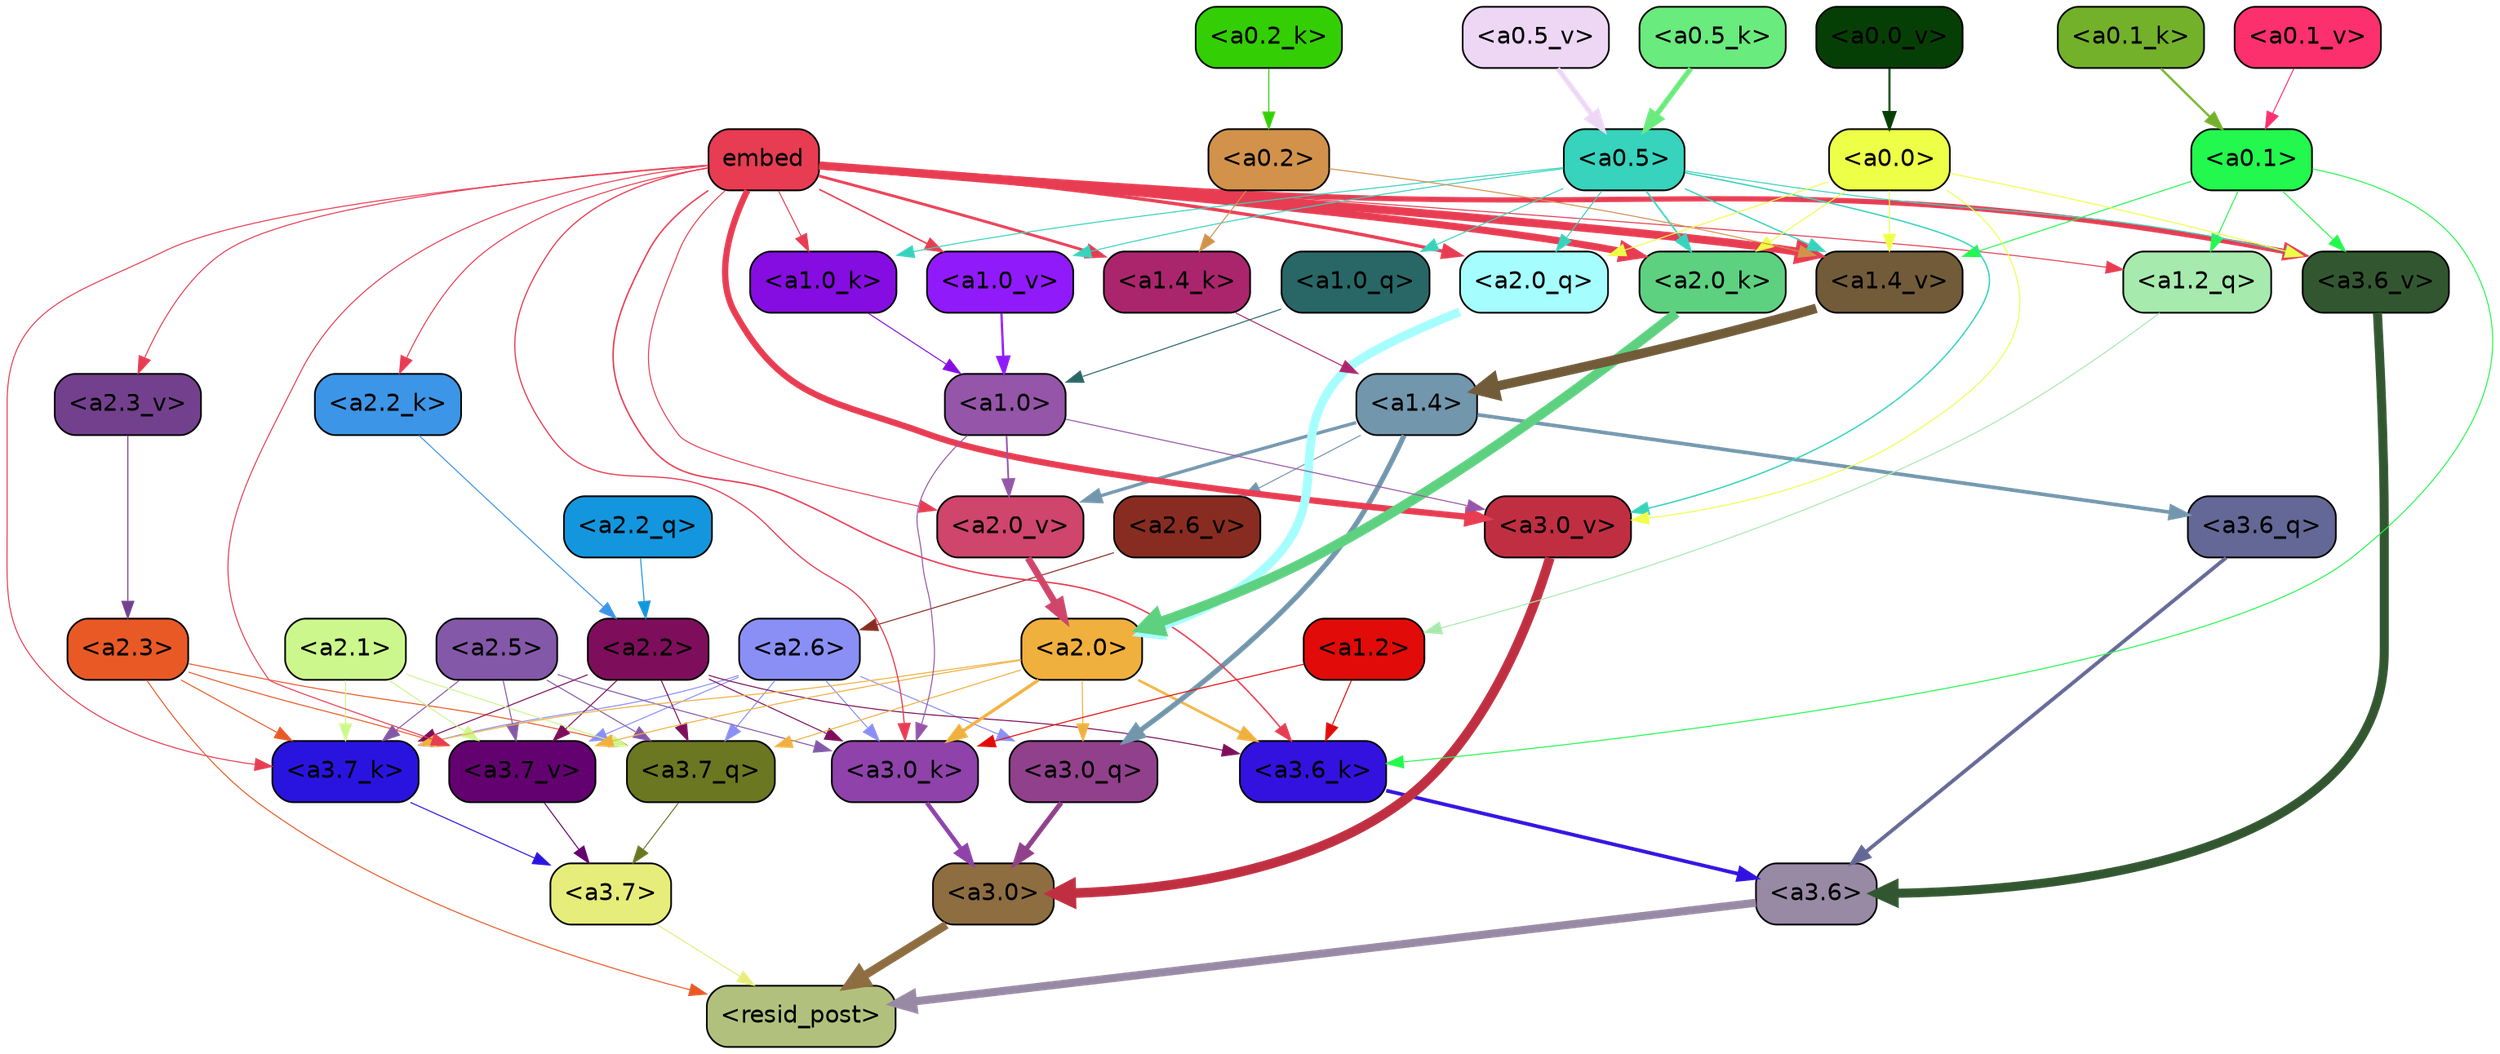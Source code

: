 strict digraph "" {
	graph [bgcolor=transparent,
		layout=dot,
		overlap=false,
		splines=true
	];
	"<a3.7>"	[color=black,
		fillcolor="#e7ed7b",
		fontname=Helvetica,
		shape=box,
		style="filled, rounded"];
	"<resid_post>"	[color=black,
		fillcolor="#b1c17d",
		fontname=Helvetica,
		shape=box,
		style="filled, rounded"];
	"<a3.7>" -> "<resid_post>"	[color="#e7ed7b",
		penwidth=0.6];
	"<a3.6>"	[color=black,
		fillcolor="#9889a5",
		fontname=Helvetica,
		shape=box,
		style="filled, rounded"];
	"<a3.6>" -> "<resid_post>"	[color="#9889a5",
		penwidth=4.7534414529800415];
	"<a3.0>"	[color=black,
		fillcolor="#8e6d41",
		fontname=Helvetica,
		shape=box,
		style="filled, rounded"];
	"<a3.0>" -> "<resid_post>"	[color="#8e6d41",
		penwidth=4.898576855659485];
	"<a2.3>"	[color=black,
		fillcolor="#e95926",
		fontname=Helvetica,
		shape=box,
		style="filled, rounded"];
	"<a2.3>" -> "<resid_post>"	[color="#e95926",
		penwidth=0.6];
	"<a3.7_q>"	[color=black,
		fillcolor="#6b7721",
		fontname=Helvetica,
		shape=box,
		style="filled, rounded"];
	"<a2.3>" -> "<a3.7_q>"	[color="#e95926",
		penwidth=0.6];
	"<a3.7_k>"	[color=black,
		fillcolor="#2914df",
		fontname=Helvetica,
		shape=box,
		style="filled, rounded"];
	"<a2.3>" -> "<a3.7_k>"	[color="#e95926",
		penwidth=0.6];
	"<a3.7_v>"	[color=black,
		fillcolor="#630170",
		fontname=Helvetica,
		shape=box,
		style="filled, rounded"];
	"<a2.3>" -> "<a3.7_v>"	[color="#e95926",
		penwidth=0.6];
	"<a3.7_q>" -> "<a3.7>"	[color="#6b7721",
		penwidth=0.6];
	"<a3.6_q>"	[color=black,
		fillcolor="#646896",
		fontname=Helvetica,
		shape=box,
		style="filled, rounded"];
	"<a3.6_q>" -> "<a3.6>"	[color="#646896",
		penwidth=2.160832464694977];
	"<a3.0_q>"	[color=black,
		fillcolor="#91408c",
		fontname=Helvetica,
		shape=box,
		style="filled, rounded"];
	"<a3.0_q>" -> "<a3.0>"	[color="#91408c",
		penwidth=2.870753765106201];
	"<a3.7_k>" -> "<a3.7>"	[color="#2914df",
		penwidth=0.6];
	"<a3.6_k>"	[color=black,
		fillcolor="#3312df",
		fontname=Helvetica,
		shape=box,
		style="filled, rounded"];
	"<a3.6_k>" -> "<a3.6>"	[color="#3312df",
		penwidth=2.13908451795578];
	"<a3.0_k>"	[color=black,
		fillcolor="#8e42aa",
		fontname=Helvetica,
		shape=box,
		style="filled, rounded"];
	"<a3.0_k>" -> "<a3.0>"	[color="#8e42aa",
		penwidth=2.520303964614868];
	"<a3.7_v>" -> "<a3.7>"	[color="#630170",
		penwidth=0.6];
	"<a3.6_v>"	[color=black,
		fillcolor="#325730",
		fontname=Helvetica,
		shape=box,
		style="filled, rounded"];
	"<a3.6_v>" -> "<a3.6>"	[color="#325730",
		penwidth=5.297133803367615];
	"<a3.0_v>"	[color=black,
		fillcolor="#c02f41",
		fontname=Helvetica,
		shape=box,
		style="filled, rounded"];
	"<a3.0_v>" -> "<a3.0>"	[color="#c02f41",
		penwidth=5.680712580680847];
	"<a2.6>"	[color=black,
		fillcolor="#8a8ff5",
		fontname=Helvetica,
		shape=box,
		style="filled, rounded"];
	"<a2.6>" -> "<a3.7_q>"	[color="#8a8ff5",
		penwidth=0.6];
	"<a2.6>" -> "<a3.0_q>"	[color="#8a8ff5",
		penwidth=0.6];
	"<a2.6>" -> "<a3.7_k>"	[color="#8a8ff5",
		penwidth=0.6];
	"<a2.6>" -> "<a3.0_k>"	[color="#8a8ff5",
		penwidth=0.6];
	"<a2.6>" -> "<a3.7_v>"	[color="#8a8ff5",
		penwidth=0.6];
	"<a2.5>"	[color=black,
		fillcolor="#8458a8",
		fontname=Helvetica,
		shape=box,
		style="filled, rounded"];
	"<a2.5>" -> "<a3.7_q>"	[color="#8458a8",
		penwidth=0.6];
	"<a2.5>" -> "<a3.7_k>"	[color="#8458a8",
		penwidth=0.6];
	"<a2.5>" -> "<a3.0_k>"	[color="#8458a8",
		penwidth=0.6];
	"<a2.5>" -> "<a3.7_v>"	[color="#8458a8",
		penwidth=0.6];
	"<a2.2>"	[color=black,
		fillcolor="#7e0e5b",
		fontname=Helvetica,
		shape=box,
		style="filled, rounded"];
	"<a2.2>" -> "<a3.7_q>"	[color="#7e0e5b",
		penwidth=0.6];
	"<a2.2>" -> "<a3.7_k>"	[color="#7e0e5b",
		penwidth=0.6];
	"<a2.2>" -> "<a3.6_k>"	[color="#7e0e5b",
		penwidth=0.6];
	"<a2.2>" -> "<a3.0_k>"	[color="#7e0e5b",
		penwidth=0.6];
	"<a2.2>" -> "<a3.7_v>"	[color="#7e0e5b",
		penwidth=0.6];
	"<a2.1>"	[color=black,
		fillcolor="#ccf78c",
		fontname=Helvetica,
		shape=box,
		style="filled, rounded"];
	"<a2.1>" -> "<a3.7_q>"	[color="#ccf78c",
		penwidth=0.6];
	"<a2.1>" -> "<a3.7_k>"	[color="#ccf78c",
		penwidth=0.6];
	"<a2.1>" -> "<a3.7_v>"	[color="#ccf78c",
		penwidth=0.6];
	"<a2.0>"	[color=black,
		fillcolor="#f0b03e",
		fontname=Helvetica,
		shape=box,
		style="filled, rounded"];
	"<a2.0>" -> "<a3.7_q>"	[color="#f0b03e",
		penwidth=0.6];
	"<a2.0>" -> "<a3.0_q>"	[color="#f0b03e",
		penwidth=0.6];
	"<a2.0>" -> "<a3.7_k>"	[color="#f0b03e",
		penwidth=0.6];
	"<a2.0>" -> "<a3.6_k>"	[color="#f0b03e",
		penwidth=1.4784413101151586];
	"<a2.0>" -> "<a3.0_k>"	[color="#f0b03e",
		penwidth=1.8858084231615067];
	"<a2.0>" -> "<a3.7_v>"	[color="#f0b03e",
		penwidth=0.6];
	"<a1.4>"	[color=black,
		fillcolor="#7296ac",
		fontname=Helvetica,
		shape=box,
		style="filled, rounded"];
	"<a1.4>" -> "<a3.6_q>"	[color="#7296ac",
		penwidth=2.149975523352623];
	"<a1.4>" -> "<a3.0_q>"	[color="#7296ac",
		penwidth=3.0018038749694824];
	"<a2.6_v>"	[color=black,
		fillcolor="#882c21",
		fontname=Helvetica,
		shape=box,
		style="filled, rounded"];
	"<a1.4>" -> "<a2.6_v>"	[color="#7296ac",
		penwidth=0.6];
	"<a2.0_v>"	[color=black,
		fillcolor="#cf456b",
		fontname=Helvetica,
		shape=box,
		style="filled, rounded"];
	"<a1.4>" -> "<a2.0_v>"	[color="#7296ac",
		penwidth=1.925402581691742];
	embed	[color=black,
		fillcolor="#e73c52",
		fontname=Helvetica,
		shape=box,
		style="filled, rounded"];
	embed -> "<a3.7_k>"	[color="#e73c52",
		penwidth=0.6];
	embed -> "<a3.6_k>"	[color="#e73c52",
		penwidth=0.8552796393632889];
	embed -> "<a3.0_k>"	[color="#e73c52",
		penwidth=0.691851794719696];
	embed -> "<a3.7_v>"	[color="#e73c52",
		penwidth=0.6];
	embed -> "<a3.6_v>"	[color="#e73c52",
		penwidth=3.067279100418091];
	embed -> "<a3.0_v>"	[color="#e73c52",
		penwidth=3.6927278637886047];
	"<a2.0_q>"	[color=black,
		fillcolor="#a6fdfd",
		fontname=Helvetica,
		shape=box,
		style="filled, rounded"];
	embed -> "<a2.0_q>"	[color="#e73c52",
		penwidth=1.944248914718628];
	"<a2.2_k>"	[color=black,
		fillcolor="#3c95e7",
		fontname=Helvetica,
		shape=box,
		style="filled, rounded"];
	embed -> "<a2.2_k>"	[color="#e73c52",
		penwidth=0.6];
	"<a2.0_k>"	[color=black,
		fillcolor="#5dd180",
		fontname=Helvetica,
		shape=box,
		style="filled, rounded"];
	embed -> "<a2.0_k>"	[color="#e73c52",
		penwidth=4.198909968137741];
	"<a2.3_v>"	[color=black,
		fillcolor="#73408e",
		fontname=Helvetica,
		shape=box,
		style="filled, rounded"];
	embed -> "<a2.3_v>"	[color="#e73c52",
		penwidth=0.6];
	embed -> "<a2.0_v>"	[color="#e73c52",
		penwidth=0.6];
	"<a1.2_q>"	[color=black,
		fillcolor="#a6eaad",
		fontname=Helvetica,
		shape=box,
		style="filled, rounded"];
	embed -> "<a1.2_q>"	[color="#e73c52",
		penwidth=0.6];
	"<a1.4_k>"	[color=black,
		fillcolor="#ab256d",
		fontname=Helvetica,
		shape=box,
		style="filled, rounded"];
	embed -> "<a1.4_k>"	[color="#e73c52",
		penwidth=1.6299549341201782];
	"<a1.0_k>"	[color=black,
		fillcolor="#860de1",
		fontname=Helvetica,
		shape=box,
		style="filled, rounded"];
	embed -> "<a1.0_k>"	[color="#e73c52",
		penwidth=0.6];
	"<a1.4_v>"	[color=black,
		fillcolor="#715b39",
		fontname=Helvetica,
		shape=box,
		style="filled, rounded"];
	embed -> "<a1.4_v>"	[color="#e73c52",
		penwidth=4.780120432376862];
	"<a1.0_v>"	[color=black,
		fillcolor="#911afa",
		fontname=Helvetica,
		shape=box,
		style="filled, rounded"];
	embed -> "<a1.0_v>"	[color="#e73c52",
		penwidth=0.8886437299661338];
	"<a1.2>"	[color=black,
		fillcolor="#e10b09",
		fontname=Helvetica,
		shape=box,
		style="filled, rounded"];
	"<a1.2>" -> "<a3.6_k>"	[color="#e10b09",
		penwidth=0.6];
	"<a1.2>" -> "<a3.0_k>"	[color="#e10b09",
		penwidth=0.6];
	"<a0.1>"	[color=black,
		fillcolor="#22f84d",
		fontname=Helvetica,
		shape=box,
		style="filled, rounded"];
	"<a0.1>" -> "<a3.6_k>"	[color="#22f84d",
		penwidth=0.6];
	"<a0.1>" -> "<a3.6_v>"	[color="#22f84d",
		penwidth=0.6];
	"<a0.1>" -> "<a1.2_q>"	[color="#22f84d",
		penwidth=0.6];
	"<a0.1>" -> "<a1.4_v>"	[color="#22f84d",
		penwidth=0.6];
	"<a1.0>"	[color=black,
		fillcolor="#9555a9",
		fontname=Helvetica,
		shape=box,
		style="filled, rounded"];
	"<a1.0>" -> "<a3.0_k>"	[color="#9555a9",
		penwidth=0.6];
	"<a1.0>" -> "<a3.0_v>"	[color="#9555a9",
		penwidth=0.6];
	"<a1.0>" -> "<a2.0_v>"	[color="#9555a9",
		penwidth=0.9920598268508911];
	"<a0.5>"	[color=black,
		fillcolor="#37d3bc",
		fontname=Helvetica,
		shape=box,
		style="filled, rounded"];
	"<a0.5>" -> "<a3.6_v>"	[color="#37d3bc",
		penwidth=0.6];
	"<a0.5>" -> "<a3.0_v>"	[color="#37d3bc",
		penwidth=0.8028683364391327];
	"<a0.5>" -> "<a2.0_q>"	[color="#37d3bc",
		penwidth=0.6];
	"<a0.5>" -> "<a2.0_k>"	[color="#37d3bc",
		penwidth=0.9883035719394684];
	"<a1.0_q>"	[color=black,
		fillcolor="#286766",
		fontname=Helvetica,
		shape=box,
		style="filled, rounded"];
	"<a0.5>" -> "<a1.0_q>"	[color="#37d3bc",
		penwidth=0.6];
	"<a0.5>" -> "<a1.0_k>"	[color="#37d3bc",
		penwidth=0.6];
	"<a0.5>" -> "<a1.4_v>"	[color="#37d3bc",
		penwidth=0.7686666250228882];
	"<a0.5>" -> "<a1.0_v>"	[color="#37d3bc",
		penwidth=0.6];
	"<a0.0>"	[color=black,
		fillcolor="#eeff47",
		fontname=Helvetica,
		shape=box,
		style="filled, rounded"];
	"<a0.0>" -> "<a3.6_v>"	[color="#eeff47",
		penwidth=0.6];
	"<a0.0>" -> "<a3.0_v>"	[color="#eeff47",
		penwidth=0.6];
	"<a0.0>" -> "<a2.0_q>"	[color="#eeff47",
		penwidth=0.6];
	"<a0.0>" -> "<a2.0_k>"	[color="#eeff47",
		penwidth=0.6];
	"<a0.0>" -> "<a1.4_v>"	[color="#eeff47",
		penwidth=0.6];
	"<a2.2_q>"	[color=black,
		fillcolor="#1396de",
		fontname=Helvetica,
		shape=box,
		style="filled, rounded"];
	"<a2.2_q>" -> "<a2.2>"	[color="#1396de",
		penwidth=0.6];
	"<a2.0_q>" -> "<a2.0>"	[color="#a6fdfd",
		penwidth=5.1847569942474365];
	"<a2.2_k>" -> "<a2.2>"	[color="#3c95e7",
		penwidth=0.6149471998214722];
	"<a2.0_k>" -> "<a2.0>"	[color="#5dd180",
		penwidth=5.773491740226746];
	"<a2.6_v>" -> "<a2.6>"	[color="#882c21",
		penwidth=0.6];
	"<a2.3_v>" -> "<a2.3>"	[color="#73408e",
		penwidth=0.6];
	"<a2.0_v>" -> "<a2.0>"	[color="#cf456b",
		penwidth=3.9731863737106323];
	"<a1.2_q>" -> "<a1.2>"	[color="#a6eaad",
		penwidth=0.6];
	"<a1.0_q>" -> "<a1.0>"	[color="#286766",
		penwidth=0.6];
	"<a1.4_k>" -> "<a1.4>"	[color="#ab256d",
		penwidth=0.6];
	"<a1.0_k>" -> "<a1.0>"	[color="#860de1",
		penwidth=0.6];
	"<a1.4_v>" -> "<a1.4>"	[color="#715b39",
		penwidth=5.565408229827881];
	"<a1.0_v>" -> "<a1.0>"	[color="#911afa",
		penwidth=1.3358666002750397];
	"<a0.2>"	[color=black,
		fillcolor="#d2924c",
		fontname=Helvetica,
		shape=box,
		style="filled, rounded"];
	"<a0.2>" -> "<a1.4_k>"	[color="#d2924c",
		penwidth=0.6];
	"<a0.2>" -> "<a1.4_v>"	[color="#d2924c",
		penwidth=0.6];
	"<a0.5_k>"	[color=black,
		fillcolor="#6aeb7d",
		fontname=Helvetica,
		shape=box,
		style="filled, rounded"];
	"<a0.5_k>" -> "<a0.5>"	[color="#6aeb7d",
		penwidth=3.105746805667877];
	"<a0.2_k>"	[color=black,
		fillcolor="#34ce05",
		fontname=Helvetica,
		shape=box,
		style="filled, rounded"];
	"<a0.2_k>" -> "<a0.2>"	[color="#34ce05",
		penwidth=0.6];
	"<a0.1_k>"	[color=black,
		fillcolor="#73b12b",
		fontname=Helvetica,
		shape=box,
		style="filled, rounded"];
	"<a0.1_k>" -> "<a0.1>"	[color="#73b12b",
		penwidth=1.2916463017463684];
	"<a0.5_v>"	[color=black,
		fillcolor="#edd7f5",
		fontname=Helvetica,
		shape=box,
		style="filled, rounded"];
	"<a0.5_v>" -> "<a0.5>"	[color="#edd7f5",
		penwidth=2.9294926524162292];
	"<a0.1_v>"	[color=black,
		fillcolor="#fc306d",
		fontname=Helvetica,
		shape=box,
		style="filled, rounded"];
	"<a0.1_v>" -> "<a0.1>"	[color="#fc306d",
		penwidth=0.6];
	"<a0.0_v>"	[color=black,
		fillcolor="#063f06",
		fontname=Helvetica,
		shape=box,
		style="filled, rounded"];
	"<a0.0_v>" -> "<a0.0>"	[color="#063f06",
		penwidth=1.2382320165634155];
}
